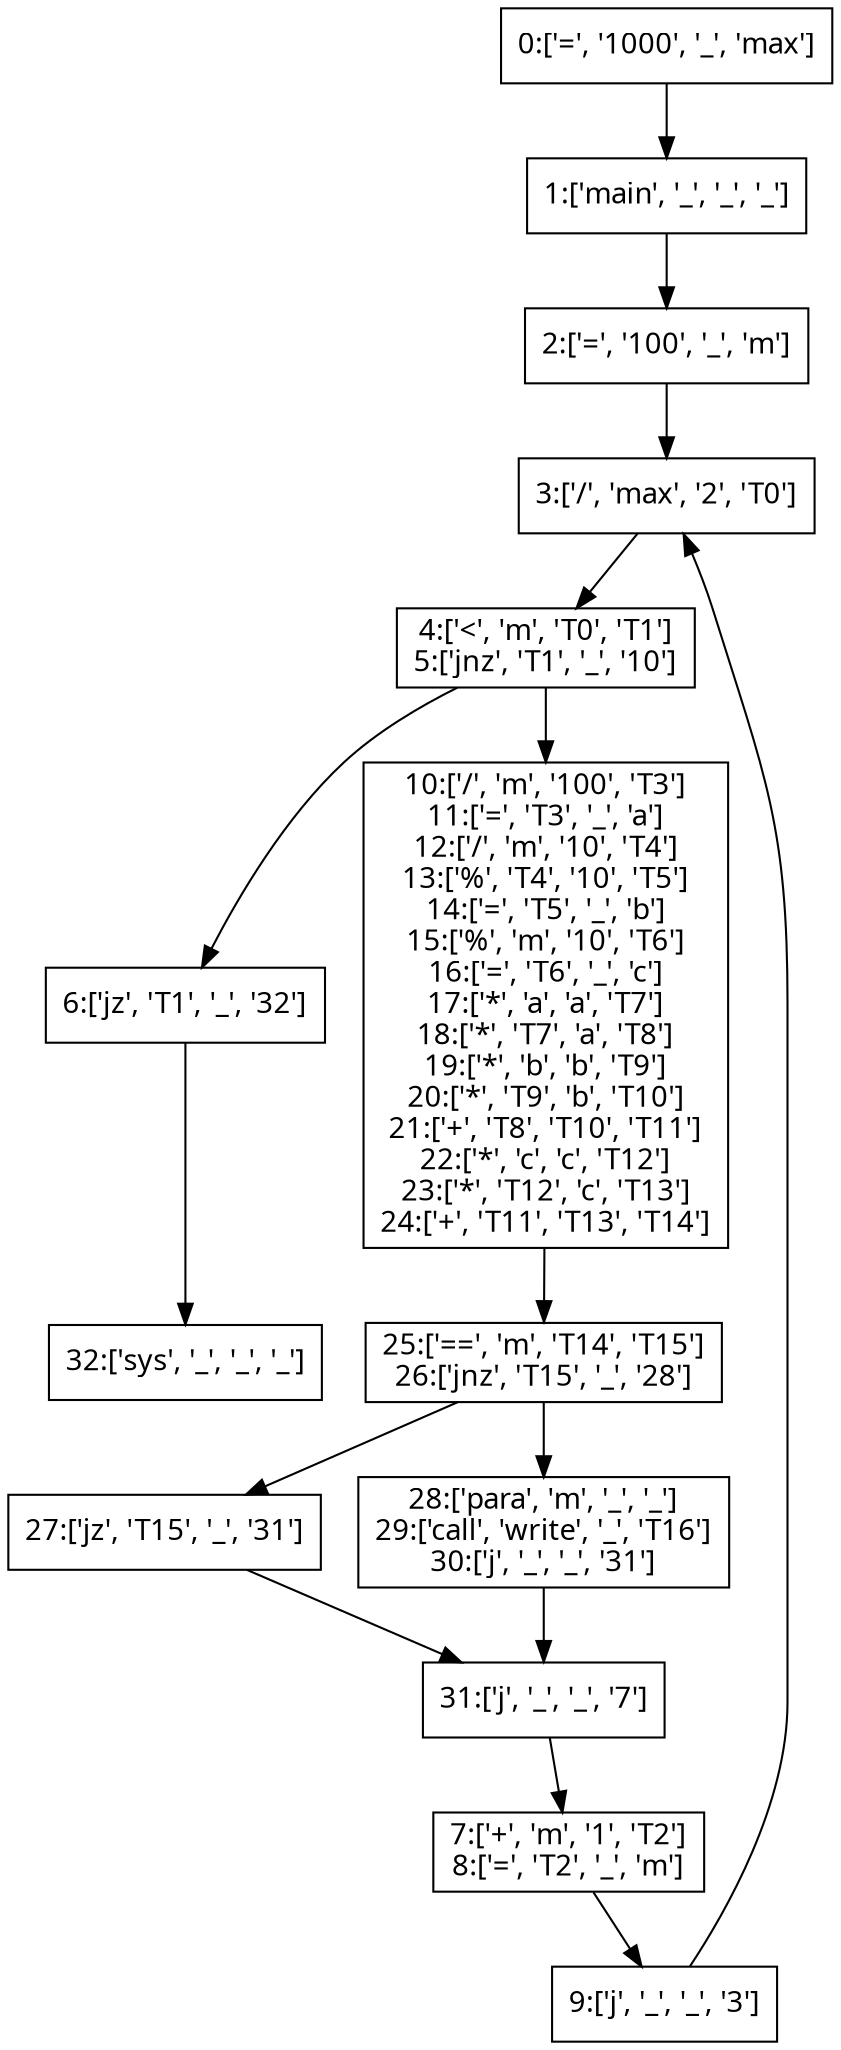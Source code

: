 // Basic_Block
digraph "./Basic_Block/basic_block" {
	0 [label="0:['=', '1000', '_', 'max']
" fontname=SimHei shape=rectangle]
	1 [label="1:['main', '_', '_', '_']
" fontname=SimHei shape=rectangle]
	2 [label="2:['=', '100', '_', 'm']
" fontname=SimHei shape=rectangle]
	3 [label="3:['/', 'max', '2', 'T0']
" fontname=SimHei shape=rectangle]
	4 [label="4:['<', 'm', 'T0', 'T1']
5:['jnz', 'T1', '_', '10']
" fontname=SimHei shape=rectangle]
	5 [label="6:['jz', 'T1', '_', '32']
" fontname=SimHei shape=rectangle]
	6 [label="7:['+', 'm', '1', 'T2']
8:['=', 'T2', '_', 'm']
" fontname=SimHei shape=rectangle]
	7 [label="9:['j', '_', '_', '3']
" fontname=SimHei shape=rectangle]
	8 [label="10:['/', 'm', '100', 'T3']
11:['=', 'T3', '_', 'a']
12:['/', 'm', '10', 'T4']
13:['%', 'T4', '10', 'T5']
14:['=', 'T5', '_', 'b']
15:['%', 'm', '10', 'T6']
16:['=', 'T6', '_', 'c']
17:['*', 'a', 'a', 'T7']
18:['*', 'T7', 'a', 'T8']
19:['*', 'b', 'b', 'T9']
20:['*', 'T9', 'b', 'T10']
21:['+', 'T8', 'T10', 'T11']
22:['*', 'c', 'c', 'T12']
23:['*', 'T12', 'c', 'T13']
24:['+', 'T11', 'T13', 'T14']
" fontname=SimHei shape=rectangle]
	9 [label="25:['==', 'm', 'T14', 'T15']
26:['jnz', 'T15', '_', '28']
" fontname=SimHei shape=rectangle]
	10 [label="27:['jz', 'T15', '_', '31']
" fontname=SimHei shape=rectangle]
	11 [label="28:['para', 'm', '_', '_']
29:['call', 'write', '_', 'T16']
30:['j', '_', '_', '31']
" fontname=SimHei shape=rectangle]
	12 [label="31:['j', '_', '_', '7']
" fontname=SimHei shape=rectangle]
	13 [label="32:['sys', '_', '_', '_']
" fontname=SimHei shape=rectangle]
	0 -> 1
	1 -> 2
	2 -> 3
	3 -> 4
	4 -> 8
	4 -> 5
	5 -> 13
	6 -> 7
	7 -> 3
	8 -> 9
	9 -> 11
	9 -> 10
	10 -> 12
	11 -> 12
	12 -> 6
}
